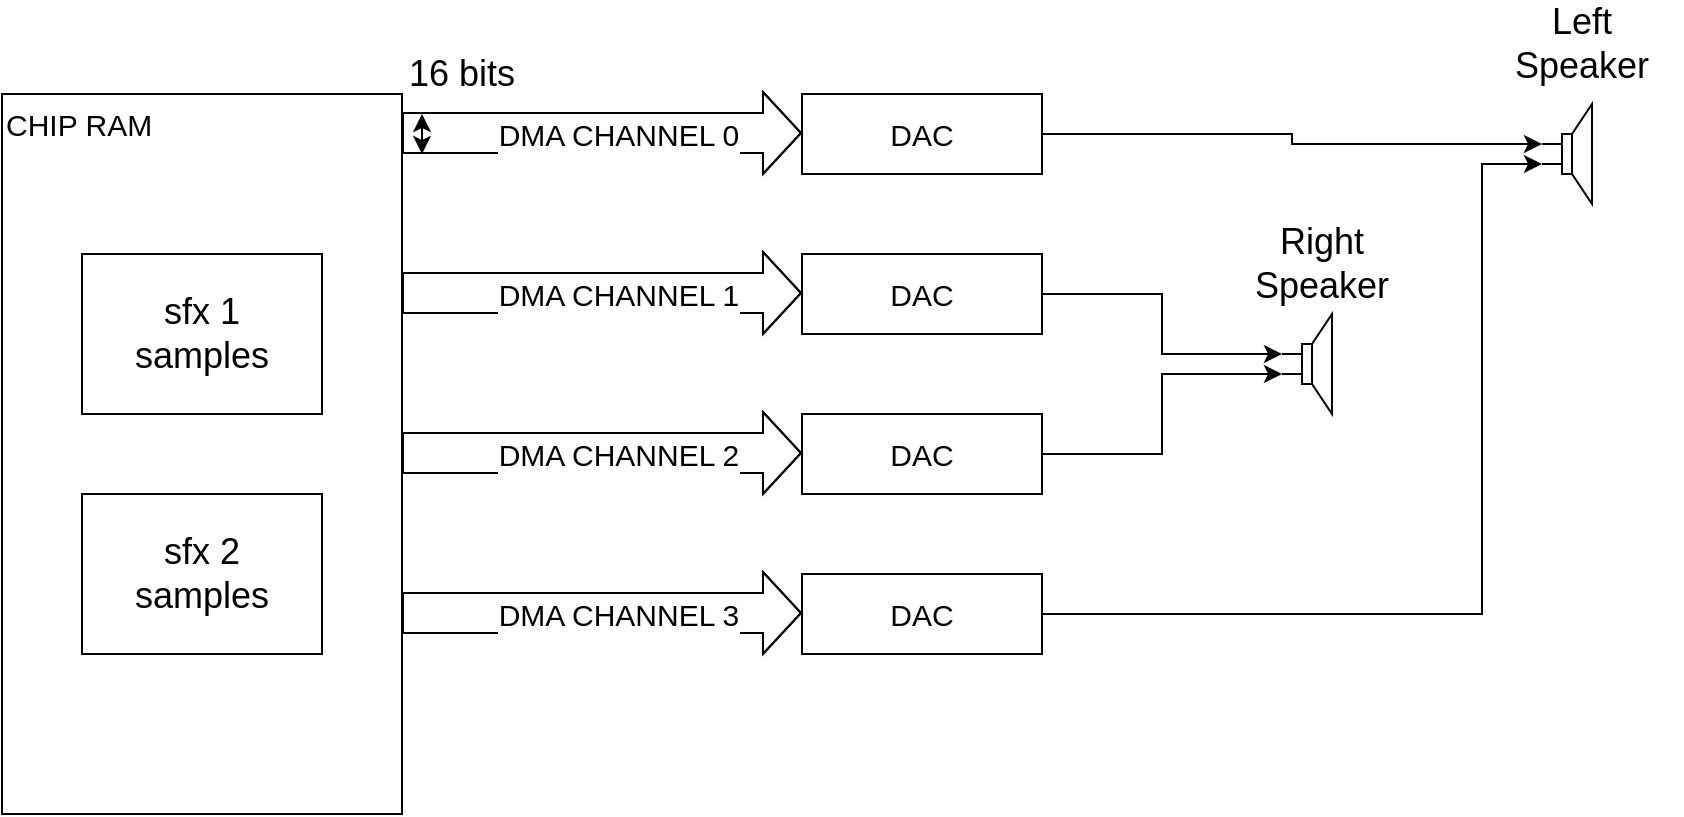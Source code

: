 <mxfile version="24.8.6">
  <diagram name="Pagina-1" id="l89qMIgsXHnXZNjTj-1u">
    <mxGraphModel dx="1042" dy="531" grid="1" gridSize="10" guides="1" tooltips="1" connect="1" arrows="1" fold="1" page="1" pageScale="1" pageWidth="1169" pageHeight="827" math="0" shadow="0">
      <root>
        <mxCell id="0" />
        <mxCell id="1" parent="0" />
        <mxCell id="GCixLg3bL1gwDdHwhddM-3" value="" style="rounded=0;whiteSpace=wrap;html=1;" vertex="1" parent="1">
          <mxGeometry x="80" y="80" width="200" height="360" as="geometry" />
        </mxCell>
        <mxCell id="GCixLg3bL1gwDdHwhddM-1" value="sfx 1&lt;div style=&quot;font-size: 18px;&quot;&gt;samples&lt;/div&gt;" style="rounded=0;whiteSpace=wrap;html=1;fontSize=18;" vertex="1" parent="1">
          <mxGeometry x="120" y="160" width="120" height="80" as="geometry" />
        </mxCell>
        <mxCell id="GCixLg3bL1gwDdHwhddM-2" value="sfx 2&lt;div style=&quot;font-size: 18px;&quot;&gt;samples&lt;/div&gt;" style="rounded=0;whiteSpace=wrap;html=1;fontSize=18;" vertex="1" parent="1">
          <mxGeometry x="120" y="280" width="120" height="80" as="geometry" />
        </mxCell>
        <mxCell id="GCixLg3bL1gwDdHwhddM-4" value="&lt;font style=&quot;font-size: 15px;&quot;&gt;CHIP RAM&lt;/font&gt;" style="text;html=1;align=left;verticalAlign=middle;whiteSpace=wrap;rounded=0;" vertex="1" parent="1">
          <mxGeometry x="80" y="80" width="200" height="30" as="geometry" />
        </mxCell>
        <mxCell id="GCixLg3bL1gwDdHwhddM-6" value="" style="shape=flexArrow;endArrow=classic;html=1;rounded=0;width=20;" edge="1" parent="1">
          <mxGeometry width="50" height="50" relative="1" as="geometry">
            <mxPoint x="280" y="99.5" as="sourcePoint" />
            <mxPoint x="480" y="99.5" as="targetPoint" />
            <Array as="points">
              <mxPoint x="360" y="99.5" />
            </Array>
          </mxGeometry>
        </mxCell>
        <mxCell id="GCixLg3bL1gwDdHwhddM-13" value="&lt;font style=&quot;font-size: 15px;&quot;&gt;DMA CHANNEL 0&lt;/font&gt;" style="edgeLabel;html=1;align=center;verticalAlign=middle;resizable=0;points=[];" vertex="1" connectable="0" parent="GCixLg3bL1gwDdHwhddM-6">
          <mxGeometry x="0.078" relative="1" as="geometry">
            <mxPoint as="offset" />
          </mxGeometry>
        </mxCell>
        <mxCell id="GCixLg3bL1gwDdHwhddM-7" value="&lt;font style=&quot;font-size: 15px;&quot;&gt;DAC&lt;/font&gt;" style="rounded=0;whiteSpace=wrap;html=1;" vertex="1" parent="1">
          <mxGeometry x="480" y="80" width="120" height="40" as="geometry" />
        </mxCell>
        <mxCell id="GCixLg3bL1gwDdHwhddM-8" value="" style="pointerEvents=1;verticalLabelPosition=bottom;shadow=0;dashed=0;align=center;html=1;verticalAlign=top;shape=mxgraph.electrical.electro-mechanical.loudspeaker;" vertex="1" parent="1">
          <mxGeometry x="850" y="85" width="25" height="50" as="geometry" />
        </mxCell>
        <mxCell id="GCixLg3bL1gwDdHwhddM-11" value="&lt;font style=&quot;font-size: 18px;&quot;&gt;Left Speaker&lt;/font&gt;" style="text;html=1;align=center;verticalAlign=middle;whiteSpace=wrap;rounded=0;fontSize=18;" vertex="1" parent="1">
          <mxGeometry x="820" y="40" width="100" height="30" as="geometry" />
        </mxCell>
        <mxCell id="GCixLg3bL1gwDdHwhddM-14" value="" style="shape=flexArrow;endArrow=classic;html=1;rounded=0;width=20;" edge="1" parent="1">
          <mxGeometry width="50" height="50" relative="1" as="geometry">
            <mxPoint x="280" y="179.5" as="sourcePoint" />
            <mxPoint x="480" y="179.5" as="targetPoint" />
            <Array as="points">
              <mxPoint x="360" y="179.5" />
            </Array>
          </mxGeometry>
        </mxCell>
        <mxCell id="GCixLg3bL1gwDdHwhddM-15" value="&lt;font style=&quot;font-size: 15px;&quot;&gt;DMA CHANNEL 1&lt;/font&gt;" style="edgeLabel;html=1;align=center;verticalAlign=middle;resizable=0;points=[];" vertex="1" connectable="0" parent="GCixLg3bL1gwDdHwhddM-14">
          <mxGeometry x="0.078" relative="1" as="geometry">
            <mxPoint as="offset" />
          </mxGeometry>
        </mxCell>
        <mxCell id="GCixLg3bL1gwDdHwhddM-16" value="&lt;font style=&quot;font-size: 15px;&quot;&gt;DAC&lt;/font&gt;" style="rounded=0;whiteSpace=wrap;html=1;" vertex="1" parent="1">
          <mxGeometry x="480" y="160" width="120" height="40" as="geometry" />
        </mxCell>
        <mxCell id="GCixLg3bL1gwDdHwhddM-17" value="" style="shape=flexArrow;endArrow=classic;html=1;rounded=0;width=20;" edge="1" parent="1">
          <mxGeometry width="50" height="50" relative="1" as="geometry">
            <mxPoint x="280" y="259.5" as="sourcePoint" />
            <mxPoint x="480" y="259.5" as="targetPoint" />
            <Array as="points">
              <mxPoint x="360" y="259.5" />
            </Array>
          </mxGeometry>
        </mxCell>
        <mxCell id="GCixLg3bL1gwDdHwhddM-18" value="&lt;font style=&quot;font-size: 15px;&quot;&gt;DMA CHANNEL 2&lt;/font&gt;" style="edgeLabel;html=1;align=center;verticalAlign=middle;resizable=0;points=[];" vertex="1" connectable="0" parent="GCixLg3bL1gwDdHwhddM-17">
          <mxGeometry x="0.078" relative="1" as="geometry">
            <mxPoint as="offset" />
          </mxGeometry>
        </mxCell>
        <mxCell id="GCixLg3bL1gwDdHwhddM-19" value="&lt;font style=&quot;font-size: 15px;&quot;&gt;DAC&lt;/font&gt;" style="rounded=0;whiteSpace=wrap;html=1;" vertex="1" parent="1">
          <mxGeometry x="480" y="240" width="120" height="40" as="geometry" />
        </mxCell>
        <mxCell id="GCixLg3bL1gwDdHwhddM-20" value="" style="shape=flexArrow;endArrow=classic;html=1;rounded=0;width=20;" edge="1" parent="1">
          <mxGeometry width="50" height="50" relative="1" as="geometry">
            <mxPoint x="280" y="339.5" as="sourcePoint" />
            <mxPoint x="480" y="339.5" as="targetPoint" />
            <Array as="points">
              <mxPoint x="360" y="339.5" />
            </Array>
          </mxGeometry>
        </mxCell>
        <mxCell id="GCixLg3bL1gwDdHwhddM-21" value="&lt;font style=&quot;font-size: 15px;&quot;&gt;DMA CHANNEL 3&lt;/font&gt;" style="edgeLabel;html=1;align=center;verticalAlign=middle;resizable=0;points=[];" vertex="1" connectable="0" parent="GCixLg3bL1gwDdHwhddM-20">
          <mxGeometry x="0.078" relative="1" as="geometry">
            <mxPoint as="offset" />
          </mxGeometry>
        </mxCell>
        <mxCell id="GCixLg3bL1gwDdHwhddM-22" value="&lt;font style=&quot;font-size: 15px;&quot;&gt;DAC&lt;/font&gt;" style="rounded=0;whiteSpace=wrap;html=1;" vertex="1" parent="1">
          <mxGeometry x="480" y="320" width="120" height="40" as="geometry" />
        </mxCell>
        <mxCell id="GCixLg3bL1gwDdHwhddM-24" value="" style="pointerEvents=1;verticalLabelPosition=bottom;shadow=0;dashed=0;align=center;html=1;verticalAlign=top;shape=mxgraph.electrical.electro-mechanical.loudspeaker;" vertex="1" parent="1">
          <mxGeometry x="720" y="190" width="25" height="50" as="geometry" />
        </mxCell>
        <mxCell id="GCixLg3bL1gwDdHwhddM-25" value="&lt;font style=&quot;font-size: 18px;&quot;&gt;Right Speaker&lt;/font&gt;" style="text;html=1;align=center;verticalAlign=middle;whiteSpace=wrap;rounded=0;fontSize=18;" vertex="1" parent="1">
          <mxGeometry x="690" y="150" width="100" height="30" as="geometry" />
        </mxCell>
        <mxCell id="GCixLg3bL1gwDdHwhddM-26" style="edgeStyle=orthogonalEdgeStyle;rounded=0;orthogonalLoop=1;jettySize=auto;html=1;entryX=0;entryY=0.4;entryDx=0;entryDy=0;entryPerimeter=0;" edge="1" parent="1" source="GCixLg3bL1gwDdHwhddM-16" target="GCixLg3bL1gwDdHwhddM-24">
          <mxGeometry relative="1" as="geometry" />
        </mxCell>
        <mxCell id="GCixLg3bL1gwDdHwhddM-27" style="edgeStyle=orthogonalEdgeStyle;rounded=0;orthogonalLoop=1;jettySize=auto;html=1;entryX=0;entryY=0.6;entryDx=0;entryDy=0;entryPerimeter=0;" edge="1" parent="1" source="GCixLg3bL1gwDdHwhddM-19" target="GCixLg3bL1gwDdHwhddM-24">
          <mxGeometry relative="1" as="geometry" />
        </mxCell>
        <mxCell id="GCixLg3bL1gwDdHwhddM-28" style="edgeStyle=orthogonalEdgeStyle;rounded=0;orthogonalLoop=1;jettySize=auto;html=1;entryX=0;entryY=0.6;entryDx=0;entryDy=0;entryPerimeter=0;" edge="1" parent="1" source="GCixLg3bL1gwDdHwhddM-22" target="GCixLg3bL1gwDdHwhddM-8">
          <mxGeometry relative="1" as="geometry">
            <Array as="points">
              <mxPoint x="820" y="340" />
              <mxPoint x="820" y="115" />
            </Array>
          </mxGeometry>
        </mxCell>
        <mxCell id="GCixLg3bL1gwDdHwhddM-29" style="edgeStyle=orthogonalEdgeStyle;rounded=0;orthogonalLoop=1;jettySize=auto;html=1;entryX=0;entryY=0.4;entryDx=0;entryDy=0;entryPerimeter=0;" edge="1" parent="1" source="GCixLg3bL1gwDdHwhddM-7" target="GCixLg3bL1gwDdHwhddM-8">
          <mxGeometry relative="1" as="geometry" />
        </mxCell>
        <mxCell id="GCixLg3bL1gwDdHwhddM-30" value="" style="endArrow=classic;startArrow=classic;html=1;rounded=0;" edge="1" parent="1">
          <mxGeometry width="50" height="50" relative="1" as="geometry">
            <mxPoint x="290" y="110" as="sourcePoint" />
            <mxPoint x="290" y="90" as="targetPoint" />
          </mxGeometry>
        </mxCell>
        <mxCell id="GCixLg3bL1gwDdHwhddM-31" value="&lt;font style=&quot;font-size: 18px;&quot;&gt;16 bits&lt;/font&gt;" style="text;html=1;align=center;verticalAlign=middle;whiteSpace=wrap;rounded=0;fontSize=18;" vertex="1" parent="1">
          <mxGeometry x="280" y="55" width="60" height="30" as="geometry" />
        </mxCell>
      </root>
    </mxGraphModel>
  </diagram>
</mxfile>
